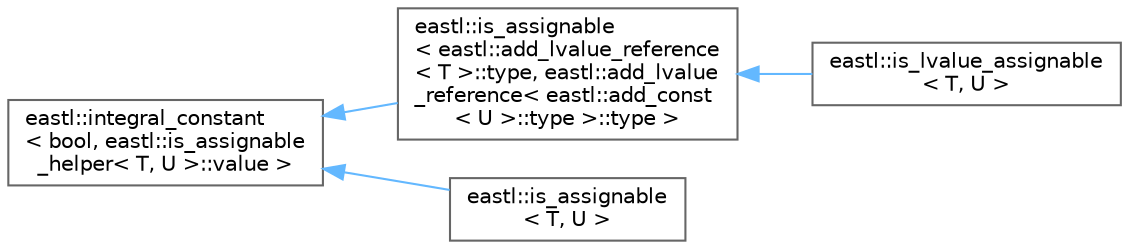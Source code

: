 digraph "类继承关系图"
{
 // LATEX_PDF_SIZE
  bgcolor="transparent";
  edge [fontname=Helvetica,fontsize=10,labelfontname=Helvetica,labelfontsize=10];
  node [fontname=Helvetica,fontsize=10,shape=box,height=0.2,width=0.4];
  rankdir="LR";
  Node0 [id="Node000000",label="eastl::integral_constant\l\< bool, eastl::is_assignable\l_helper\< T, U \>::value \>",height=0.2,width=0.4,color="grey40", fillcolor="white", style="filled",URL="$structeastl_1_1integral__constant.html",tooltip=" "];
  Node0 -> Node1 [id="edge757_Node000000_Node000001",dir="back",color="steelblue1",style="solid",tooltip=" "];
  Node1 [id="Node000001",label="eastl::is_assignable\l\< eastl::add_lvalue_reference\l\< T \>::type, eastl::add_lvalue\l_reference\< eastl::add_const\l\< U \>::type \>::type \>",height=0.2,width=0.4,color="grey40", fillcolor="white", style="filled",URL="$structeastl_1_1is__assignable.html",tooltip=" "];
  Node1 -> Node2 [id="edge758_Node000001_Node000002",dir="back",color="steelblue1",style="solid",tooltip=" "];
  Node2 [id="Node000002",label="eastl::is_lvalue_assignable\l\< T, U \>",height=0.2,width=0.4,color="grey40", fillcolor="white", style="filled",URL="$structeastl_1_1is__lvalue__assignable.html",tooltip=" "];
  Node0 -> Node3 [id="edge759_Node000000_Node000003",dir="back",color="steelblue1",style="solid",tooltip=" "];
  Node3 [id="Node000003",label="eastl::is_assignable\l\< T, U \>",height=0.2,width=0.4,color="grey40", fillcolor="white", style="filled",URL="$structeastl_1_1is__assignable.html",tooltip=" "];
}
